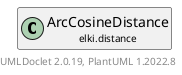 @startuml
    remove .*\.(Instance|Par|Parameterizer|Factory)$
    set namespaceSeparator none
    hide empty fields
    hide empty methods

    class "<size:14>ArcCosineDistance.Par\n<size:10>elki.distance" as elki.distance.ArcCosineDistance.Par [[ArcCosineDistance.Par.html]] {
        +make(): ArcCosineDistance
    }

    interface "<size:14>Parameterizer\n<size:10>elki.utilities.optionhandling" as elki.utilities.optionhandling.Parameterizer [[../utilities/optionhandling/Parameterizer.html]] {
        {abstract} +make(): Object
    }
    class "<size:14>ArcCosineDistance\n<size:10>elki.distance" as elki.distance.ArcCosineDistance [[ArcCosineDistance.html]]

    elki.utilities.optionhandling.Parameterizer <|.. elki.distance.ArcCosineDistance.Par
    elki.distance.ArcCosineDistance +-- elki.distance.ArcCosineDistance.Par

    center footer UMLDoclet 2.0.19, PlantUML 1.2022.8
@enduml

